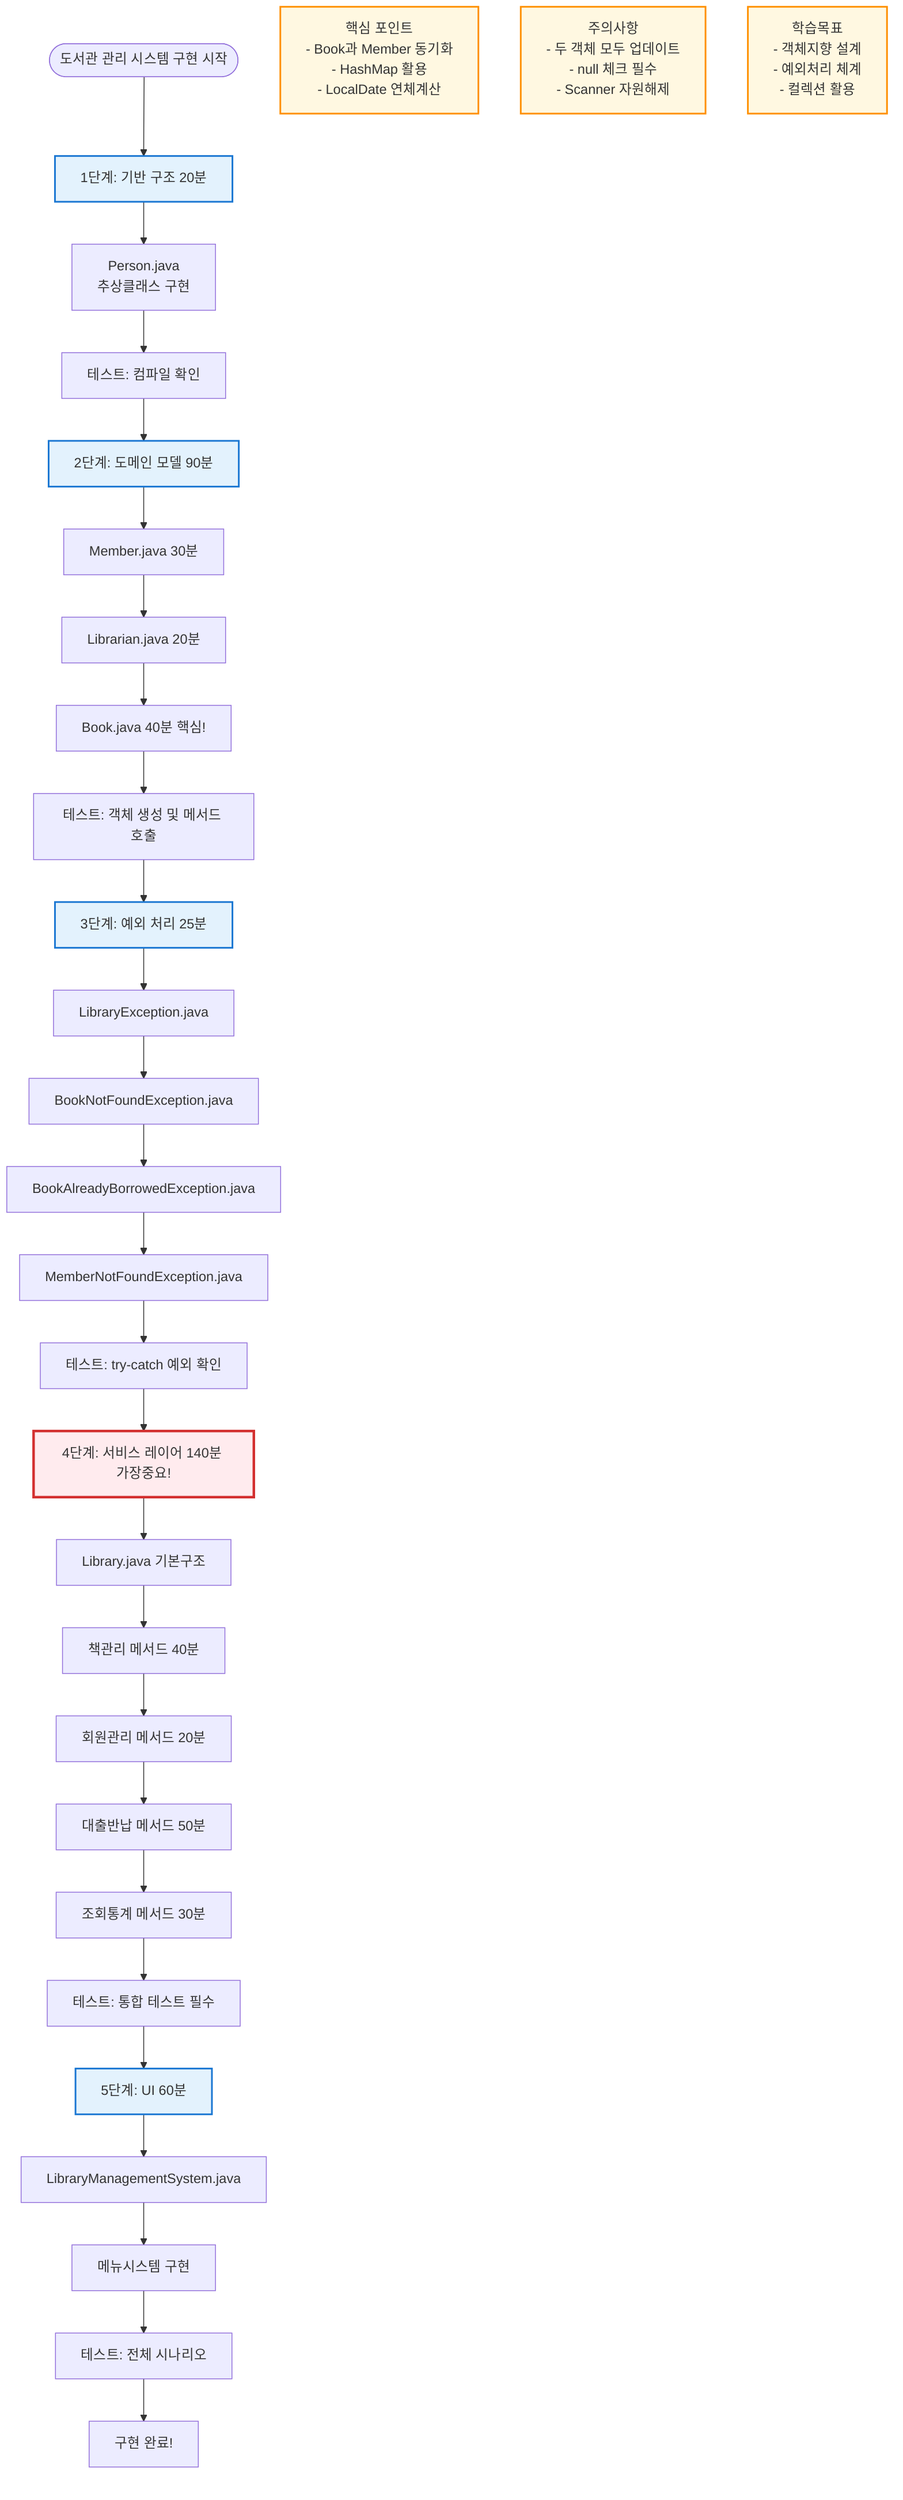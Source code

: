 flowchart TD
    Start([도서관 관리 시스템 구현 시작]) --> Phase1
    
    Phase1[1단계: 기반 구조 20분] --> P1A
    P1A[Person.java<br/>추상클래스 구현] --> P1Test[테스트: 컴파일 확인]
    P1Test --> Phase2
    
    Phase2[2단계: 도메인 모델 90분] --> P2A
    P2A[Member.java 30분] --> P2B[Librarian.java 20분]
    P2B --> P2C[Book.java 40분 핵심!]
    P2C --> P2Test[테스트: 객체 생성 및 메서드 호출]
    P2Test --> Phase3
    
    Phase3[3단계: 예외 처리 25분] --> P3A
    P3A[LibraryException.java] --> P3B[BookNotFoundException.java]
    P3B --> P3C[BookAlreadyBorrowedException.java]
    P3C --> P3D[MemberNotFoundException.java]
    P3D --> P3Test[테스트: try-catch 예외 확인]
    P3Test --> Phase4
    
    Phase4[4단계: 서비스 레이어 140분 가장중요!] --> P4A
    P4A[Library.java 기본구조] --> P4B[책관리 메서드 40분]
    P4B --> P4C[회원관리 메서드 20분]
    P4C --> P4D[대출반납 메서드 50분]
    P4D --> P4E[조회통계 메서드 30분]
    P4E --> P4Test[테스트: 통합 테스트 필수]
    P4Test --> Phase5
    
    Phase5[5단계: UI 60분] --> P5A
    P5A[LibraryManagementSystem.java] --> P5B[메뉴시스템 구현]
    P5B --> P5Test[테스트: 전체 시나리오]
    P5Test --> Complete[구현 완료!]
    
    %% 핵심 포인트들
    KeyPoints[핵심 포인트<br/>- Book과 Member 동기화<br/>- HashMap 활용<br/>- LocalDate 연체계산]
    
    Warnings[주의사항<br/>- 두 객체 모두 업데이트<br/>- null 체크 필수<br/>- Scanner 자원해제]
    
    Goals[학습목표<br/>- 객체지향 설계<br/>- 예외처리 체계<br/>- 컬렉션 활용]
    
    %% 스타일
    classDef phase fill:#e3f2fd,stroke:#1976d2,stroke-width:2px
    classDef important fill:#ffebee,stroke:#d32f2f,stroke-width:3px
    classDef keypoint fill:#fff8e1,stroke:#ff8f00,stroke-width:2px
    
    class Phase1,Phase2,Phase3,Phase5 phase
    class Phase4 important
    class KeyPoints,Warnings,Goals keypoint